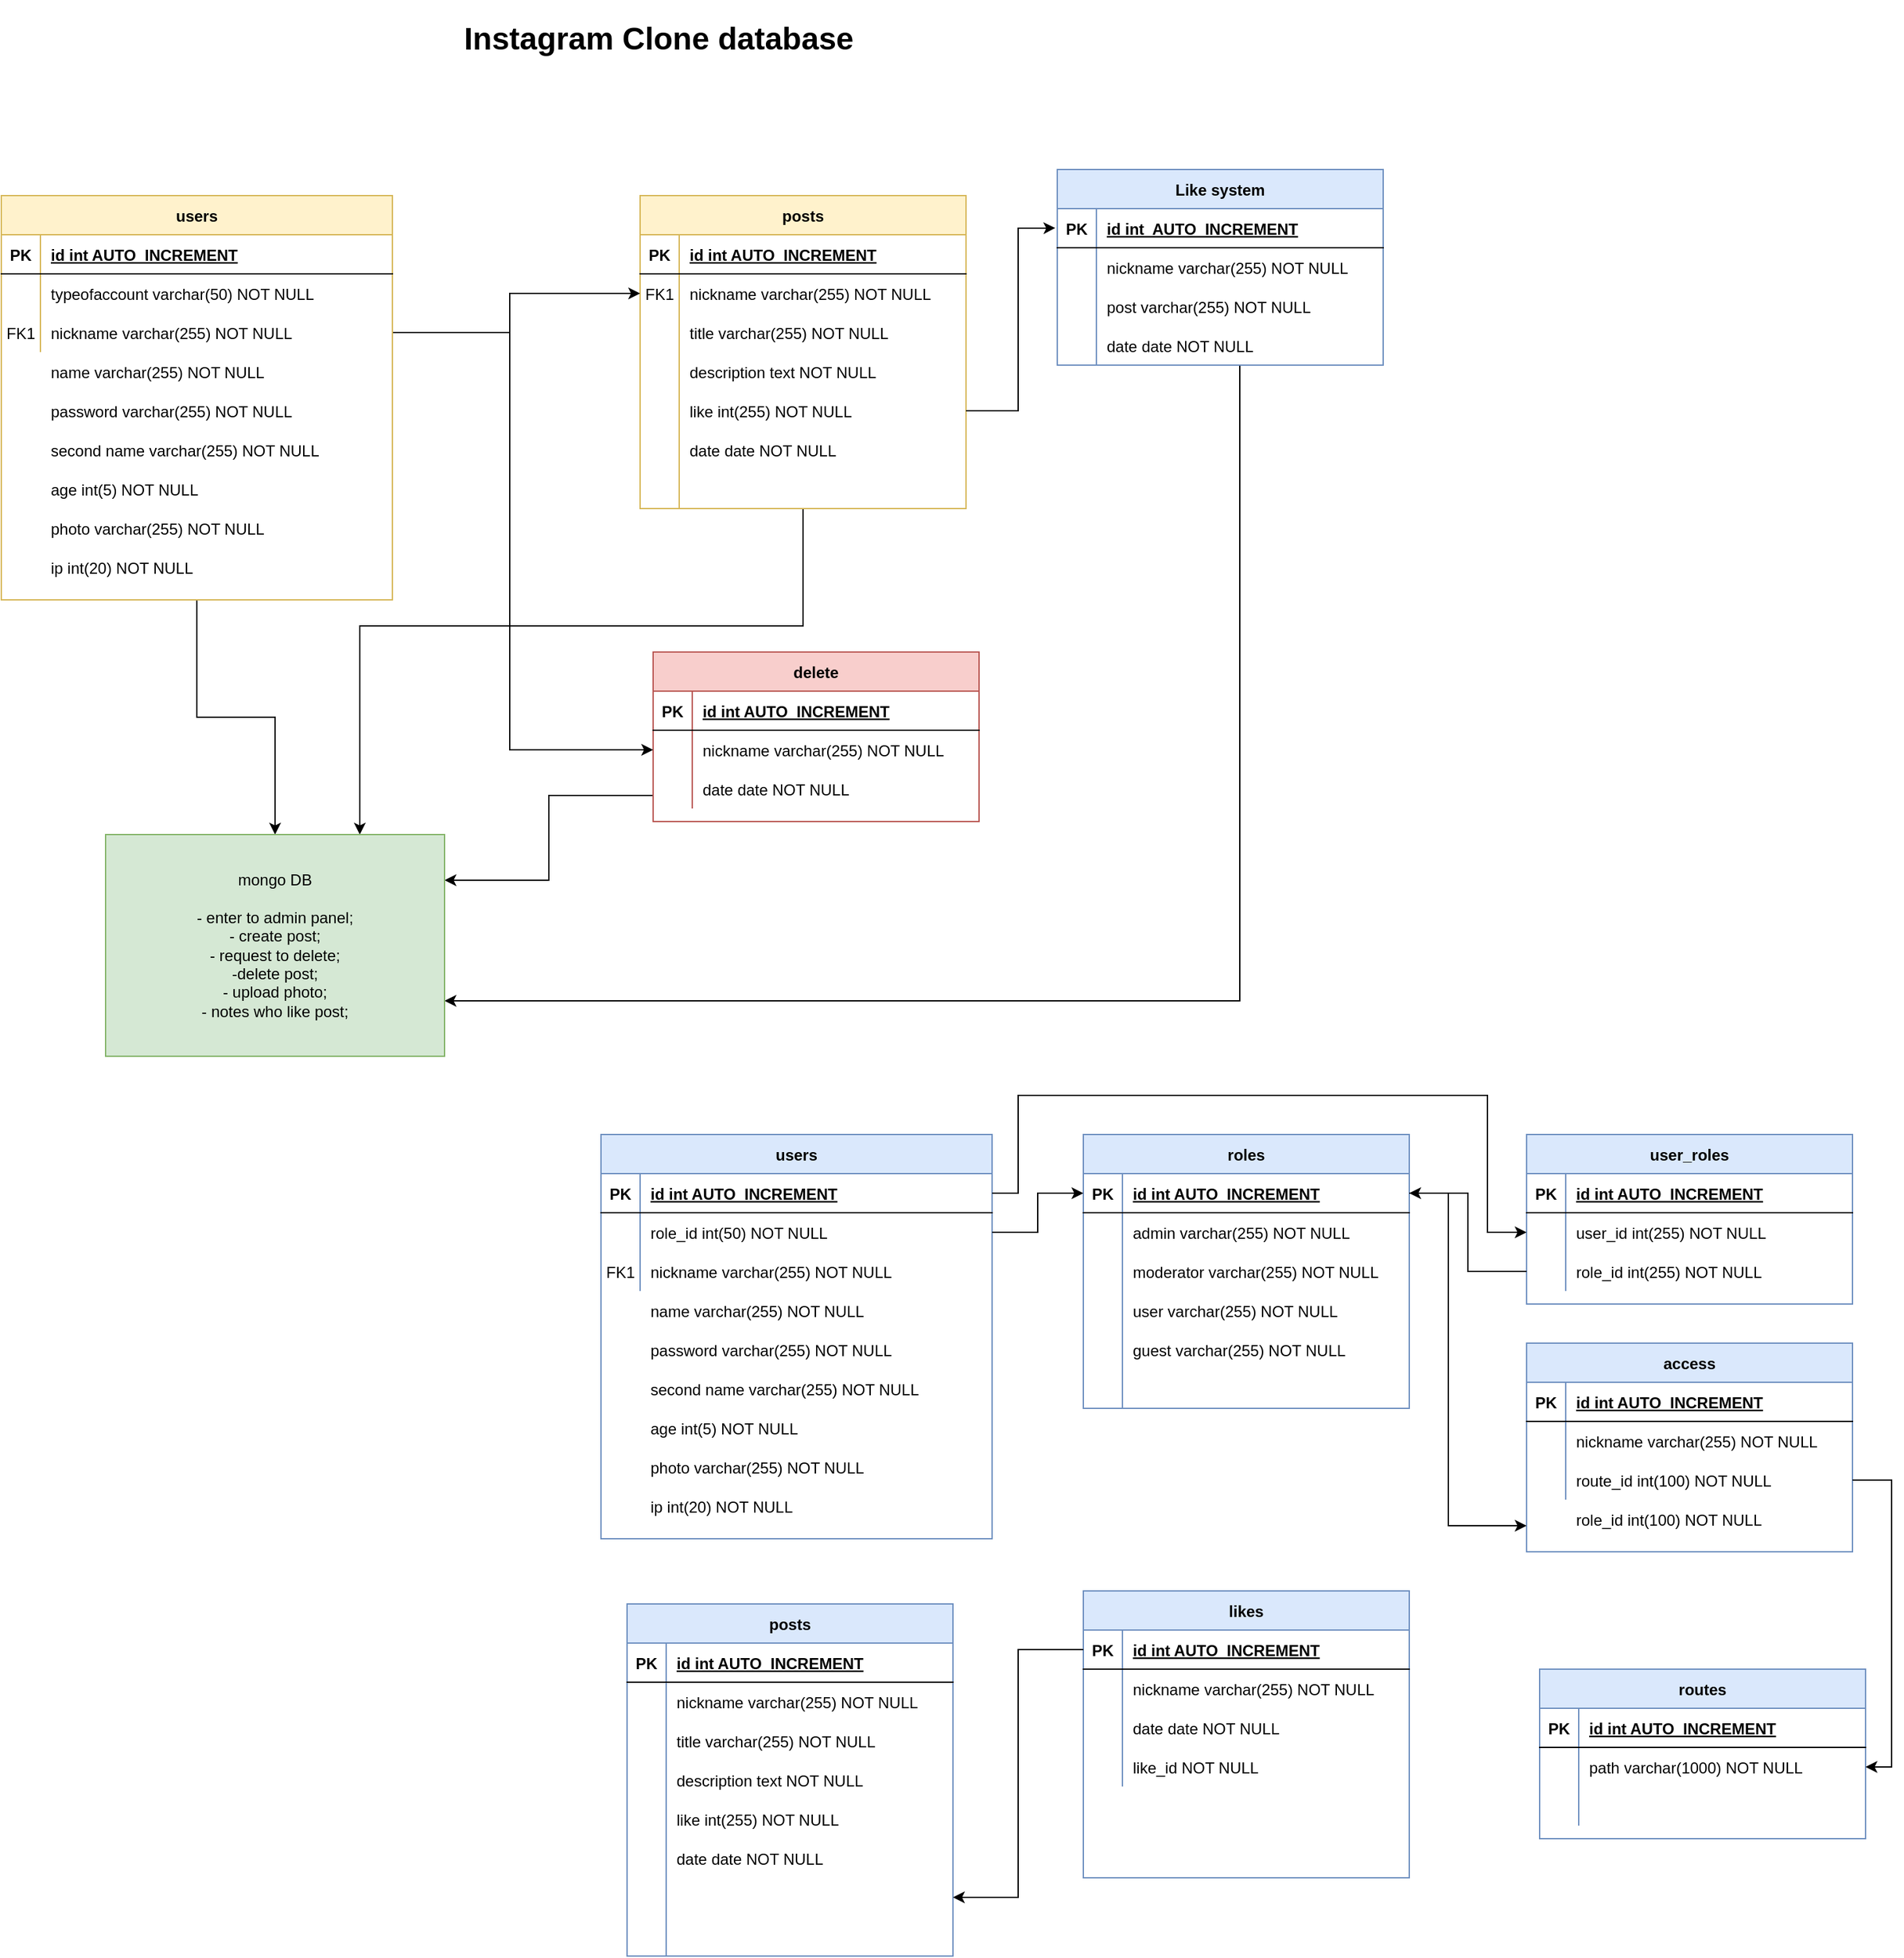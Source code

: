 <mxfile version="13.8.9" type="github">
  <diagram id="R2lEEEUBdFMjLlhIrx00" name="Page-1">
    <mxGraphModel dx="1185" dy="1713" grid="1" gridSize="10" guides="1" tooltips="1" connect="1" arrows="1" fold="1" page="1" pageScale="1" pageWidth="850" pageHeight="1100" math="0" shadow="0" extFonts="Permanent Marker^https://fonts.googleapis.com/css?family=Permanent+Marker">
      <root>
        <mxCell id="0" />
        <mxCell id="1" parent="0" />
        <mxCell id="QIkEINPOBGStjpKCnxDB-57" style="edgeStyle=orthogonalEdgeStyle;rounded=0;orthogonalLoop=1;jettySize=auto;html=1;entryX=0.75;entryY=0;entryDx=0;entryDy=0;" parent="1" source="C-vyLk0tnHw3VtMMgP7b-2" target="QIkEINPOBGStjpKCnxDB-55" edge="1">
          <mxGeometry relative="1" as="geometry">
            <Array as="points">
              <mxPoint x="685" y="450" />
              <mxPoint x="345" y="450" />
            </Array>
          </mxGeometry>
        </mxCell>
        <mxCell id="C-vyLk0tnHw3VtMMgP7b-2" value="posts" style="shape=table;startSize=30;container=1;collapsible=1;childLayout=tableLayout;fixedRows=1;rowLines=0;fontStyle=1;align=center;resizeLast=1;fillColor=#fff2cc;strokeColor=#d6b656;" parent="1" vertex="1">
          <mxGeometry x="560" y="120" width="250" height="240" as="geometry" />
        </mxCell>
        <mxCell id="C-vyLk0tnHw3VtMMgP7b-3" value="" style="shape=partialRectangle;collapsible=0;dropTarget=0;pointerEvents=0;fillColor=none;points=[[0,0.5],[1,0.5]];portConstraint=eastwest;top=0;left=0;right=0;bottom=1;" parent="C-vyLk0tnHw3VtMMgP7b-2" vertex="1">
          <mxGeometry y="30" width="250" height="30" as="geometry" />
        </mxCell>
        <mxCell id="C-vyLk0tnHw3VtMMgP7b-4" value="PK" style="shape=partialRectangle;overflow=hidden;connectable=0;fillColor=none;top=0;left=0;bottom=0;right=0;fontStyle=1;" parent="C-vyLk0tnHw3VtMMgP7b-3" vertex="1">
          <mxGeometry width="30" height="30" as="geometry" />
        </mxCell>
        <mxCell id="C-vyLk0tnHw3VtMMgP7b-5" value="id int AUTO_INCREMENT " style="shape=partialRectangle;overflow=hidden;connectable=0;fillColor=none;top=0;left=0;bottom=0;right=0;align=left;spacingLeft=6;fontStyle=5;" parent="C-vyLk0tnHw3VtMMgP7b-3" vertex="1">
          <mxGeometry x="30" width="220" height="30" as="geometry" />
        </mxCell>
        <mxCell id="QIkEINPOBGStjpKCnxDB-28" value="" style="shape=partialRectangle;collapsible=0;dropTarget=0;pointerEvents=0;fillColor=none;points=[[0,0.5],[1,0.5]];portConstraint=eastwest;top=0;left=0;right=0;bottom=0;" parent="C-vyLk0tnHw3VtMMgP7b-2" vertex="1">
          <mxGeometry y="60" width="250" height="30" as="geometry" />
        </mxCell>
        <mxCell id="QIkEINPOBGStjpKCnxDB-29" value="FK1" style="shape=partialRectangle;overflow=hidden;connectable=0;fillColor=none;top=0;left=0;bottom=0;right=0;" parent="QIkEINPOBGStjpKCnxDB-28" vertex="1">
          <mxGeometry width="30" height="30" as="geometry" />
        </mxCell>
        <mxCell id="QIkEINPOBGStjpKCnxDB-30" value="nickname varchar(255) NOT NULL" style="shape=partialRectangle;overflow=hidden;connectable=0;fillColor=none;top=0;left=0;bottom=0;right=0;align=left;spacingLeft=6;" parent="QIkEINPOBGStjpKCnxDB-28" vertex="1">
          <mxGeometry x="30" width="220" height="30" as="geometry" />
        </mxCell>
        <mxCell id="QIkEINPOBGStjpKCnxDB-12" value="" style="shape=partialRectangle;collapsible=0;dropTarget=0;pointerEvents=0;fillColor=none;points=[[0,0.5],[1,0.5]];portConstraint=eastwest;top=0;left=0;right=0;bottom=0;" parent="C-vyLk0tnHw3VtMMgP7b-2" vertex="1">
          <mxGeometry y="90" width="250" height="30" as="geometry" />
        </mxCell>
        <mxCell id="QIkEINPOBGStjpKCnxDB-13" value="" style="shape=partialRectangle;overflow=hidden;connectable=0;fillColor=none;top=0;left=0;bottom=0;right=0;" parent="QIkEINPOBGStjpKCnxDB-12" vertex="1">
          <mxGeometry width="30" height="30" as="geometry" />
        </mxCell>
        <mxCell id="QIkEINPOBGStjpKCnxDB-14" value="title varchar(255) NOT NULL" style="shape=partialRectangle;overflow=hidden;connectable=0;fillColor=none;top=0;left=0;bottom=0;right=0;align=left;spacingLeft=6;" parent="QIkEINPOBGStjpKCnxDB-12" vertex="1">
          <mxGeometry x="30" width="220" height="30" as="geometry" />
        </mxCell>
        <mxCell id="QIkEINPOBGStjpKCnxDB-18" value="" style="shape=partialRectangle;collapsible=0;dropTarget=0;pointerEvents=0;fillColor=none;points=[[0,0.5],[1,0.5]];portConstraint=eastwest;top=0;left=0;right=0;bottom=0;" parent="C-vyLk0tnHw3VtMMgP7b-2" vertex="1">
          <mxGeometry y="120" width="250" height="30" as="geometry" />
        </mxCell>
        <mxCell id="QIkEINPOBGStjpKCnxDB-19" value="" style="shape=partialRectangle;overflow=hidden;connectable=0;fillColor=none;top=0;left=0;bottom=0;right=0;" parent="QIkEINPOBGStjpKCnxDB-18" vertex="1">
          <mxGeometry width="30" height="30" as="geometry" />
        </mxCell>
        <mxCell id="QIkEINPOBGStjpKCnxDB-20" value="description text NOT NULL" style="shape=partialRectangle;overflow=hidden;connectable=0;fillColor=none;top=0;left=0;bottom=0;right=0;align=left;spacingLeft=6;" parent="QIkEINPOBGStjpKCnxDB-18" vertex="1">
          <mxGeometry x="30" width="220" height="30" as="geometry" />
        </mxCell>
        <mxCell id="QIkEINPOBGStjpKCnxDB-32" value="" style="shape=partialRectangle;collapsible=0;dropTarget=0;pointerEvents=0;fillColor=none;points=[[0,0.5],[1,0.5]];portConstraint=eastwest;top=0;left=0;right=0;bottom=0;" parent="C-vyLk0tnHw3VtMMgP7b-2" vertex="1">
          <mxGeometry y="150" width="250" height="30" as="geometry" />
        </mxCell>
        <mxCell id="QIkEINPOBGStjpKCnxDB-33" value="" style="shape=partialRectangle;overflow=hidden;connectable=0;fillColor=none;top=0;left=0;bottom=0;right=0;" parent="QIkEINPOBGStjpKCnxDB-32" vertex="1">
          <mxGeometry width="30" height="30" as="geometry" />
        </mxCell>
        <mxCell id="QIkEINPOBGStjpKCnxDB-34" value="like int(255) NOT NULL" style="shape=partialRectangle;overflow=hidden;connectable=0;fillColor=none;top=0;left=0;bottom=0;right=0;align=left;spacingLeft=6;" parent="QIkEINPOBGStjpKCnxDB-32" vertex="1">
          <mxGeometry x="30" width="220" height="30" as="geometry" />
        </mxCell>
        <mxCell id="QIkEINPOBGStjpKCnxDB-24" value="" style="shape=partialRectangle;collapsible=0;dropTarget=0;pointerEvents=0;fillColor=none;points=[[0,0.5],[1,0.5]];portConstraint=eastwest;top=0;left=0;right=0;bottom=0;" parent="C-vyLk0tnHw3VtMMgP7b-2" vertex="1">
          <mxGeometry y="180" width="250" height="30" as="geometry" />
        </mxCell>
        <mxCell id="QIkEINPOBGStjpKCnxDB-25" value="" style="shape=partialRectangle;overflow=hidden;connectable=0;fillColor=none;top=0;left=0;bottom=0;right=0;" parent="QIkEINPOBGStjpKCnxDB-24" vertex="1">
          <mxGeometry width="30" height="30" as="geometry" />
        </mxCell>
        <mxCell id="QIkEINPOBGStjpKCnxDB-26" value="date date NOT NULL" style="shape=partialRectangle;overflow=hidden;connectable=0;fillColor=none;top=0;left=0;bottom=0;right=0;align=left;spacingLeft=6;" parent="QIkEINPOBGStjpKCnxDB-24" vertex="1">
          <mxGeometry x="30" width="220" height="30" as="geometry" />
        </mxCell>
        <mxCell id="C-vyLk0tnHw3VtMMgP7b-9" value="" style="shape=partialRectangle;collapsible=0;dropTarget=0;pointerEvents=0;fillColor=none;points=[[0,0.5],[1,0.5]];portConstraint=eastwest;top=0;left=0;right=0;bottom=0;" parent="C-vyLk0tnHw3VtMMgP7b-2" vertex="1">
          <mxGeometry y="210" width="250" height="30" as="geometry" />
        </mxCell>
        <mxCell id="C-vyLk0tnHw3VtMMgP7b-10" value="" style="shape=partialRectangle;overflow=hidden;connectable=0;fillColor=none;top=0;left=0;bottom=0;right=0;" parent="C-vyLk0tnHw3VtMMgP7b-9" vertex="1">
          <mxGeometry width="30" height="30" as="geometry" />
        </mxCell>
        <mxCell id="C-vyLk0tnHw3VtMMgP7b-11" value="" style="shape=partialRectangle;overflow=hidden;connectable=0;fillColor=none;top=0;left=0;bottom=0;right=0;align=left;spacingLeft=6;" parent="C-vyLk0tnHw3VtMMgP7b-9" vertex="1">
          <mxGeometry x="30" width="220" height="30" as="geometry" />
        </mxCell>
        <mxCell id="QIkEINPOBGStjpKCnxDB-50" style="edgeStyle=orthogonalEdgeStyle;rounded=0;orthogonalLoop=1;jettySize=auto;html=1;entryX=1;entryY=0.75;entryDx=0;entryDy=0;" parent="1" source="C-vyLk0tnHw3VtMMgP7b-13" edge="1">
          <mxGeometry relative="1" as="geometry">
            <mxPoint x="410" y="645" as="targetPoint" />
            <Array as="points">
              <mxPoint x="490" y="580" />
              <mxPoint x="490" y="645" />
            </Array>
          </mxGeometry>
        </mxCell>
        <mxCell id="C-vyLk0tnHw3VtMMgP7b-13" value="delete" style="shape=table;startSize=30;container=1;collapsible=1;childLayout=tableLayout;fixedRows=1;rowLines=0;fontStyle=1;align=center;resizeLast=1;fillColor=#f8cecc;strokeColor=#b85450;" parent="1" vertex="1">
          <mxGeometry x="570" y="470" width="250" height="130" as="geometry" />
        </mxCell>
        <mxCell id="C-vyLk0tnHw3VtMMgP7b-14" value="" style="shape=partialRectangle;collapsible=0;dropTarget=0;pointerEvents=0;fillColor=none;points=[[0,0.5],[1,0.5]];portConstraint=eastwest;top=0;left=0;right=0;bottom=1;" parent="C-vyLk0tnHw3VtMMgP7b-13" vertex="1">
          <mxGeometry y="30" width="250" height="30" as="geometry" />
        </mxCell>
        <mxCell id="C-vyLk0tnHw3VtMMgP7b-15" value="PK" style="shape=partialRectangle;overflow=hidden;connectable=0;fillColor=none;top=0;left=0;bottom=0;right=0;fontStyle=1;" parent="C-vyLk0tnHw3VtMMgP7b-14" vertex="1">
          <mxGeometry width="30" height="30" as="geometry" />
        </mxCell>
        <mxCell id="C-vyLk0tnHw3VtMMgP7b-16" value="id int AUTO_INCREMENT " style="shape=partialRectangle;overflow=hidden;connectable=0;fillColor=none;top=0;left=0;bottom=0;right=0;align=left;spacingLeft=6;fontStyle=5;" parent="C-vyLk0tnHw3VtMMgP7b-14" vertex="1">
          <mxGeometry x="30" width="220" height="30" as="geometry" />
        </mxCell>
        <mxCell id="C-vyLk0tnHw3VtMMgP7b-17" value="" style="shape=partialRectangle;collapsible=0;dropTarget=0;pointerEvents=0;fillColor=none;points=[[0,0.5],[1,0.5]];portConstraint=eastwest;top=0;left=0;right=0;bottom=0;" parent="C-vyLk0tnHw3VtMMgP7b-13" vertex="1">
          <mxGeometry y="60" width="250" height="30" as="geometry" />
        </mxCell>
        <mxCell id="C-vyLk0tnHw3VtMMgP7b-18" value="" style="shape=partialRectangle;overflow=hidden;connectable=0;fillColor=none;top=0;left=0;bottom=0;right=0;" parent="C-vyLk0tnHw3VtMMgP7b-17" vertex="1">
          <mxGeometry width="30" height="30" as="geometry" />
        </mxCell>
        <mxCell id="C-vyLk0tnHw3VtMMgP7b-19" value="nickname varchar(255) NOT NULL" style="shape=partialRectangle;overflow=hidden;connectable=0;fillColor=none;top=0;left=0;bottom=0;right=0;align=left;spacingLeft=6;" parent="C-vyLk0tnHw3VtMMgP7b-17" vertex="1">
          <mxGeometry x="30" width="220" height="30" as="geometry" />
        </mxCell>
        <mxCell id="C-vyLk0tnHw3VtMMgP7b-20" value="" style="shape=partialRectangle;collapsible=0;dropTarget=0;pointerEvents=0;fillColor=none;points=[[0,0.5],[1,0.5]];portConstraint=eastwest;top=0;left=0;right=0;bottom=0;" parent="C-vyLk0tnHw3VtMMgP7b-13" vertex="1">
          <mxGeometry y="90" width="250" height="30" as="geometry" />
        </mxCell>
        <mxCell id="C-vyLk0tnHw3VtMMgP7b-21" value="" style="shape=partialRectangle;overflow=hidden;connectable=0;fillColor=none;top=0;left=0;bottom=0;right=0;" parent="C-vyLk0tnHw3VtMMgP7b-20" vertex="1">
          <mxGeometry width="30" height="30" as="geometry" />
        </mxCell>
        <mxCell id="C-vyLk0tnHw3VtMMgP7b-22" value="date date NOT NULL" style="shape=partialRectangle;overflow=hidden;connectable=0;fillColor=none;top=0;left=0;bottom=0;right=0;align=left;spacingLeft=6;" parent="C-vyLk0tnHw3VtMMgP7b-20" vertex="1">
          <mxGeometry x="30" width="220" height="30" as="geometry" />
        </mxCell>
        <mxCell id="QIkEINPOBGStjpKCnxDB-56" style="edgeStyle=orthogonalEdgeStyle;rounded=0;orthogonalLoop=1;jettySize=auto;html=1;entryX=0.5;entryY=0;entryDx=0;entryDy=0;" parent="1" source="C-vyLk0tnHw3VtMMgP7b-23" target="QIkEINPOBGStjpKCnxDB-55" edge="1">
          <mxGeometry relative="1" as="geometry" />
        </mxCell>
        <mxCell id="QIkEINPOBGStjpKCnxDB-58" style="edgeStyle=orthogonalEdgeStyle;rounded=0;orthogonalLoop=1;jettySize=auto;html=1;entryX=1;entryY=0.75;entryDx=0;entryDy=0;" parent="1" source="gh7-r8IVdGVvYdA096_q-3" target="QIkEINPOBGStjpKCnxDB-55" edge="1">
          <mxGeometry relative="1" as="geometry">
            <Array as="points">
              <mxPoint x="1020" y="737" />
            </Array>
          </mxGeometry>
        </mxCell>
        <mxCell id="gh7-r8IVdGVvYdA096_q-3" value="Like system" style="shape=table;startSize=30;container=1;collapsible=1;childLayout=tableLayout;fixedRows=1;rowLines=0;fontStyle=1;align=center;resizeLast=1;fillColor=#dae8fc;strokeColor=#6c8ebf;" parent="1" vertex="1">
          <mxGeometry x="880" y="100" width="250" height="150" as="geometry" />
        </mxCell>
        <mxCell id="gh7-r8IVdGVvYdA096_q-4" value="" style="shape=partialRectangle;collapsible=0;dropTarget=0;pointerEvents=0;fillColor=none;points=[[0,0.5],[1,0.5]];portConstraint=eastwest;top=0;left=0;right=0;bottom=1;" parent="gh7-r8IVdGVvYdA096_q-3" vertex="1">
          <mxGeometry y="30" width="250" height="30" as="geometry" />
        </mxCell>
        <mxCell id="gh7-r8IVdGVvYdA096_q-5" value="PK" style="shape=partialRectangle;overflow=hidden;connectable=0;fillColor=none;top=0;left=0;bottom=0;right=0;fontStyle=1;" parent="gh7-r8IVdGVvYdA096_q-4" vertex="1">
          <mxGeometry width="30" height="30" as="geometry" />
        </mxCell>
        <mxCell id="gh7-r8IVdGVvYdA096_q-6" value="id int  AUTO_INCREMENT" style="shape=partialRectangle;overflow=hidden;connectable=0;fillColor=none;top=0;left=0;bottom=0;right=0;align=left;spacingLeft=6;fontStyle=5;" parent="gh7-r8IVdGVvYdA096_q-4" vertex="1">
          <mxGeometry x="30" width="220" height="30" as="geometry" />
        </mxCell>
        <mxCell id="gh7-r8IVdGVvYdA096_q-7" value="" style="shape=partialRectangle;collapsible=0;dropTarget=0;pointerEvents=0;fillColor=none;points=[[0,0.5],[1,0.5]];portConstraint=eastwest;top=0;left=0;right=0;bottom=0;" parent="gh7-r8IVdGVvYdA096_q-3" vertex="1">
          <mxGeometry y="60" width="250" height="30" as="geometry" />
        </mxCell>
        <mxCell id="gh7-r8IVdGVvYdA096_q-8" value="" style="shape=partialRectangle;overflow=hidden;connectable=0;fillColor=none;top=0;left=0;bottom=0;right=0;" parent="gh7-r8IVdGVvYdA096_q-7" vertex="1">
          <mxGeometry width="30" height="30" as="geometry" />
        </mxCell>
        <mxCell id="gh7-r8IVdGVvYdA096_q-9" value="nickname varchar(255) NOT NULL" style="shape=partialRectangle;overflow=hidden;connectable=0;fillColor=none;top=0;left=0;bottom=0;right=0;align=left;spacingLeft=6;" parent="gh7-r8IVdGVvYdA096_q-7" vertex="1">
          <mxGeometry x="30" width="220" height="30" as="geometry" />
        </mxCell>
        <mxCell id="gh7-r8IVdGVvYdA096_q-10" value="" style="shape=partialRectangle;collapsible=0;dropTarget=0;pointerEvents=0;fillColor=none;points=[[0,0.5],[1,0.5]];portConstraint=eastwest;top=0;left=0;right=0;bottom=0;" parent="gh7-r8IVdGVvYdA096_q-3" vertex="1">
          <mxGeometry y="90" width="250" height="30" as="geometry" />
        </mxCell>
        <mxCell id="gh7-r8IVdGVvYdA096_q-11" value="" style="shape=partialRectangle;overflow=hidden;connectable=0;fillColor=none;top=0;left=0;bottom=0;right=0;" parent="gh7-r8IVdGVvYdA096_q-10" vertex="1">
          <mxGeometry width="30" height="30" as="geometry" />
        </mxCell>
        <mxCell id="gh7-r8IVdGVvYdA096_q-12" value="post varchar(255) NOT NULL" style="shape=partialRectangle;overflow=hidden;connectable=0;fillColor=none;top=0;left=0;bottom=0;right=0;align=left;spacingLeft=6;" parent="gh7-r8IVdGVvYdA096_q-10" vertex="1">
          <mxGeometry x="30" width="220" height="30" as="geometry" />
        </mxCell>
        <mxCell id="QIkEINPOBGStjpKCnxDB-35" value="" style="shape=partialRectangle;collapsible=0;dropTarget=0;pointerEvents=0;fillColor=none;points=[[0,0.5],[1,0.5]];portConstraint=eastwest;top=0;left=0;right=0;bottom=0;" parent="gh7-r8IVdGVvYdA096_q-3" vertex="1">
          <mxGeometry y="120" width="250" height="30" as="geometry" />
        </mxCell>
        <mxCell id="QIkEINPOBGStjpKCnxDB-36" value="" style="shape=partialRectangle;overflow=hidden;connectable=0;fillColor=none;top=0;left=0;bottom=0;right=0;" parent="QIkEINPOBGStjpKCnxDB-35" vertex="1">
          <mxGeometry width="30" height="30" as="geometry" />
        </mxCell>
        <mxCell id="QIkEINPOBGStjpKCnxDB-37" value="date date NOT NULL" style="shape=partialRectangle;overflow=hidden;connectable=0;fillColor=none;top=0;left=0;bottom=0;right=0;align=left;spacingLeft=6;" parent="QIkEINPOBGStjpKCnxDB-35" vertex="1">
          <mxGeometry x="30" width="220" height="30" as="geometry" />
        </mxCell>
        <mxCell id="QIkEINPOBGStjpKCnxDB-31" style="edgeStyle=orthogonalEdgeStyle;rounded=0;orthogonalLoop=1;jettySize=auto;html=1;" parent="1" source="C-vyLk0tnHw3VtMMgP7b-6" target="QIkEINPOBGStjpKCnxDB-28" edge="1">
          <mxGeometry relative="1" as="geometry">
            <mxPoint x="380" y="225" as="targetPoint" />
            <Array as="points">
              <mxPoint x="460" y="225" />
              <mxPoint x="460" y="195" />
            </Array>
          </mxGeometry>
        </mxCell>
        <mxCell id="QIkEINPOBGStjpKCnxDB-45" style="edgeStyle=orthogonalEdgeStyle;rounded=0;orthogonalLoop=1;jettySize=auto;html=1;entryX=-0.006;entryY=0.494;entryDx=0;entryDy=0;entryPerimeter=0;" parent="1" source="QIkEINPOBGStjpKCnxDB-32" target="gh7-r8IVdGVvYdA096_q-4" edge="1">
          <mxGeometry relative="1" as="geometry">
            <mxPoint x="870" y="140" as="targetPoint" />
            <Array as="points">
              <mxPoint x="850" y="285" />
              <mxPoint x="850" y="145" />
              <mxPoint x="870" y="145" />
            </Array>
          </mxGeometry>
        </mxCell>
        <mxCell id="QIkEINPOBGStjpKCnxDB-48" style="edgeStyle=orthogonalEdgeStyle;rounded=0;orthogonalLoop=1;jettySize=auto;html=1;" parent="1" source="C-vyLk0tnHw3VtMMgP7b-6" target="C-vyLk0tnHw3VtMMgP7b-17" edge="1">
          <mxGeometry relative="1" as="geometry">
            <Array as="points">
              <mxPoint x="460" y="225" />
              <mxPoint x="460" y="545" />
            </Array>
          </mxGeometry>
        </mxCell>
        <mxCell id="QIkEINPOBGStjpKCnxDB-53" value="&lt;h1&gt;Instagram Clone database&lt;br&gt;&lt;/h1&gt;&lt;p&gt;&lt;br&gt;&lt;/p&gt;" style="text;html=1;strokeColor=none;fillColor=none;spacing=5;spacingTop=-20;whiteSpace=wrap;overflow=hidden;rounded=0;" parent="1" vertex="1">
          <mxGeometry x="420" y="-20" width="400" height="60" as="geometry" />
        </mxCell>
        <mxCell id="QIkEINPOBGStjpKCnxDB-55" value="&lt;div&gt;mongo DB&lt;/div&gt;&lt;div&gt;&lt;br&gt;&lt;/div&gt;&lt;div&gt;- enter to admin panel;&lt;/div&gt;&lt;div&gt;- create post;&lt;/div&gt;&lt;div&gt;- request to delete;&lt;/div&gt;&lt;div&gt;-delete post;&lt;/div&gt;&lt;div&gt;- upload photo;&lt;/div&gt;&lt;div&gt;- notes who like post;&lt;br&gt;&lt;/div&gt;" style="rounded=0;whiteSpace=wrap;html=1;fillColor=#d5e8d4;strokeColor=#82b366;" parent="1" vertex="1">
          <mxGeometry x="150" y="610" width="260" height="170" as="geometry" />
        </mxCell>
        <mxCell id="P83O2xGlrIW2zpEGM05V-11" value="roles" style="shape=table;startSize=30;container=1;collapsible=1;childLayout=tableLayout;fixedRows=1;rowLines=0;fontStyle=1;align=center;resizeLast=1;fillColor=#dae8fc;strokeColor=#6c8ebf;" vertex="1" parent="1">
          <mxGeometry x="900" y="840" width="250" height="210" as="geometry" />
        </mxCell>
        <mxCell id="P83O2xGlrIW2zpEGM05V-12" value="" style="shape=partialRectangle;collapsible=0;dropTarget=0;pointerEvents=0;fillColor=none;points=[[0,0.5],[1,0.5]];portConstraint=eastwest;top=0;left=0;right=0;bottom=1;" vertex="1" parent="P83O2xGlrIW2zpEGM05V-11">
          <mxGeometry y="30" width="250" height="30" as="geometry" />
        </mxCell>
        <mxCell id="P83O2xGlrIW2zpEGM05V-13" value="PK" style="shape=partialRectangle;overflow=hidden;connectable=0;fillColor=none;top=0;left=0;bottom=0;right=0;fontStyle=1;" vertex="1" parent="P83O2xGlrIW2zpEGM05V-12">
          <mxGeometry width="30" height="30" as="geometry" />
        </mxCell>
        <mxCell id="P83O2xGlrIW2zpEGM05V-14" value="id int AUTO_INCREMENT " style="shape=partialRectangle;overflow=hidden;connectable=0;fillColor=none;top=0;left=0;bottom=0;right=0;align=left;spacingLeft=6;fontStyle=5;" vertex="1" parent="P83O2xGlrIW2zpEGM05V-12">
          <mxGeometry x="30" width="220" height="30" as="geometry" />
        </mxCell>
        <mxCell id="P83O2xGlrIW2zpEGM05V-18" value="" style="shape=partialRectangle;collapsible=0;dropTarget=0;pointerEvents=0;fillColor=none;points=[[0,0.5],[1,0.5]];portConstraint=eastwest;top=0;left=0;right=0;bottom=0;" vertex="1" parent="P83O2xGlrIW2zpEGM05V-11">
          <mxGeometry y="60" width="250" height="30" as="geometry" />
        </mxCell>
        <mxCell id="P83O2xGlrIW2zpEGM05V-19" value="" style="shape=partialRectangle;overflow=hidden;connectable=0;fillColor=none;top=0;left=0;bottom=0;right=0;" vertex="1" parent="P83O2xGlrIW2zpEGM05V-18">
          <mxGeometry width="30" height="30" as="geometry" />
        </mxCell>
        <mxCell id="P83O2xGlrIW2zpEGM05V-20" value="admin varchar(255) NOT NULL" style="shape=partialRectangle;overflow=hidden;connectable=0;fillColor=none;top=0;left=0;bottom=0;right=0;align=left;spacingLeft=6;" vertex="1" parent="P83O2xGlrIW2zpEGM05V-18">
          <mxGeometry x="30" width="220" height="30" as="geometry" />
        </mxCell>
        <mxCell id="P83O2xGlrIW2zpEGM05V-100" value="" style="shape=partialRectangle;collapsible=0;dropTarget=0;pointerEvents=0;fillColor=none;points=[[0,0.5],[1,0.5]];portConstraint=eastwest;top=0;left=0;right=0;bottom=0;" vertex="1" parent="P83O2xGlrIW2zpEGM05V-11">
          <mxGeometry y="90" width="250" height="30" as="geometry" />
        </mxCell>
        <mxCell id="P83O2xGlrIW2zpEGM05V-101" value="" style="shape=partialRectangle;overflow=hidden;connectable=0;fillColor=none;top=0;left=0;bottom=0;right=0;" vertex="1" parent="P83O2xGlrIW2zpEGM05V-100">
          <mxGeometry width="30" height="30" as="geometry" />
        </mxCell>
        <mxCell id="P83O2xGlrIW2zpEGM05V-102" value="moderator varchar(255) NOT NULL" style="shape=partialRectangle;overflow=hidden;connectable=0;fillColor=none;top=0;left=0;bottom=0;right=0;align=left;spacingLeft=6;" vertex="1" parent="P83O2xGlrIW2zpEGM05V-100">
          <mxGeometry x="30" width="220" height="30" as="geometry" />
        </mxCell>
        <mxCell id="P83O2xGlrIW2zpEGM05V-103" value="" style="shape=partialRectangle;collapsible=0;dropTarget=0;pointerEvents=0;fillColor=none;points=[[0,0.5],[1,0.5]];portConstraint=eastwest;top=0;left=0;right=0;bottom=0;" vertex="1" parent="P83O2xGlrIW2zpEGM05V-11">
          <mxGeometry y="120" width="250" height="30" as="geometry" />
        </mxCell>
        <mxCell id="P83O2xGlrIW2zpEGM05V-104" value="" style="shape=partialRectangle;overflow=hidden;connectable=0;fillColor=none;top=0;left=0;bottom=0;right=0;" vertex="1" parent="P83O2xGlrIW2zpEGM05V-103">
          <mxGeometry width="30" height="30" as="geometry" />
        </mxCell>
        <mxCell id="P83O2xGlrIW2zpEGM05V-105" value="user varchar(255) NOT NULL" style="shape=partialRectangle;overflow=hidden;connectable=0;fillColor=none;top=0;left=0;bottom=0;right=0;align=left;spacingLeft=6;" vertex="1" parent="P83O2xGlrIW2zpEGM05V-103">
          <mxGeometry x="30" width="220" height="30" as="geometry" />
        </mxCell>
        <mxCell id="P83O2xGlrIW2zpEGM05V-106" value="" style="shape=partialRectangle;collapsible=0;dropTarget=0;pointerEvents=0;fillColor=none;points=[[0,0.5],[1,0.5]];portConstraint=eastwest;top=0;left=0;right=0;bottom=0;" vertex="1" parent="P83O2xGlrIW2zpEGM05V-11">
          <mxGeometry y="150" width="250" height="30" as="geometry" />
        </mxCell>
        <mxCell id="P83O2xGlrIW2zpEGM05V-107" value="" style="shape=partialRectangle;overflow=hidden;connectable=0;fillColor=none;top=0;left=0;bottom=0;right=0;" vertex="1" parent="P83O2xGlrIW2zpEGM05V-106">
          <mxGeometry width="30" height="30" as="geometry" />
        </mxCell>
        <mxCell id="P83O2xGlrIW2zpEGM05V-108" value="guest varchar(255) NOT NULL" style="shape=partialRectangle;overflow=hidden;connectable=0;fillColor=none;top=0;left=0;bottom=0;right=0;align=left;spacingLeft=6;" vertex="1" parent="P83O2xGlrIW2zpEGM05V-106">
          <mxGeometry x="30" width="220" height="30" as="geometry" />
        </mxCell>
        <mxCell id="P83O2xGlrIW2zpEGM05V-15" value="" style="shape=partialRectangle;collapsible=0;dropTarget=0;pointerEvents=0;fillColor=none;points=[[0,0.5],[1,0.5]];portConstraint=eastwest;top=0;left=0;right=0;bottom=0;" vertex="1" parent="P83O2xGlrIW2zpEGM05V-11">
          <mxGeometry y="180" width="250" height="30" as="geometry" />
        </mxCell>
        <mxCell id="P83O2xGlrIW2zpEGM05V-16" value="" style="shape=partialRectangle;overflow=hidden;connectable=0;fillColor=none;top=0;left=0;bottom=0;right=0;" vertex="1" parent="P83O2xGlrIW2zpEGM05V-15">
          <mxGeometry width="30" height="30" as="geometry" />
        </mxCell>
        <mxCell id="P83O2xGlrIW2zpEGM05V-17" value="" style="shape=partialRectangle;overflow=hidden;connectable=0;fillColor=none;top=0;left=0;bottom=0;right=0;align=left;spacingLeft=6;" vertex="1" parent="P83O2xGlrIW2zpEGM05V-15">
          <mxGeometry x="30" width="220" height="30" as="geometry" />
        </mxCell>
        <mxCell id="P83O2xGlrIW2zpEGM05V-21" value="user_roles" style="shape=table;startSize=30;container=1;collapsible=1;childLayout=tableLayout;fixedRows=1;rowLines=0;fontStyle=1;align=center;resizeLast=1;fillColor=#dae8fc;strokeColor=#6c8ebf;" vertex="1" parent="1">
          <mxGeometry x="1240" y="840" width="250" height="130" as="geometry" />
        </mxCell>
        <mxCell id="P83O2xGlrIW2zpEGM05V-22" value="" style="shape=partialRectangle;collapsible=0;dropTarget=0;pointerEvents=0;fillColor=none;points=[[0,0.5],[1,0.5]];portConstraint=eastwest;top=0;left=0;right=0;bottom=1;" vertex="1" parent="P83O2xGlrIW2zpEGM05V-21">
          <mxGeometry y="30" width="250" height="30" as="geometry" />
        </mxCell>
        <mxCell id="P83O2xGlrIW2zpEGM05V-23" value="PK" style="shape=partialRectangle;overflow=hidden;connectable=0;fillColor=none;top=0;left=0;bottom=0;right=0;fontStyle=1;" vertex="1" parent="P83O2xGlrIW2zpEGM05V-22">
          <mxGeometry width="30" height="30" as="geometry" />
        </mxCell>
        <mxCell id="P83O2xGlrIW2zpEGM05V-24" value="id int AUTO_INCREMENT " style="shape=partialRectangle;overflow=hidden;connectable=0;fillColor=none;top=0;left=0;bottom=0;right=0;align=left;spacingLeft=6;fontStyle=5;" vertex="1" parent="P83O2xGlrIW2zpEGM05V-22">
          <mxGeometry x="30" width="220" height="30" as="geometry" />
        </mxCell>
        <mxCell id="P83O2xGlrIW2zpEGM05V-25" value="" style="shape=partialRectangle;collapsible=0;dropTarget=0;pointerEvents=0;fillColor=none;points=[[0,0.5],[1,0.5]];portConstraint=eastwest;top=0;left=0;right=0;bottom=0;" vertex="1" parent="P83O2xGlrIW2zpEGM05V-21">
          <mxGeometry y="60" width="250" height="30" as="geometry" />
        </mxCell>
        <mxCell id="P83O2xGlrIW2zpEGM05V-26" value="" style="shape=partialRectangle;overflow=hidden;connectable=0;fillColor=none;top=0;left=0;bottom=0;right=0;" vertex="1" parent="P83O2xGlrIW2zpEGM05V-25">
          <mxGeometry width="30" height="30" as="geometry" />
        </mxCell>
        <mxCell id="P83O2xGlrIW2zpEGM05V-27" value="user_id int(255) NOT NULL" style="shape=partialRectangle;overflow=hidden;connectable=0;fillColor=none;top=0;left=0;bottom=0;right=0;align=left;spacingLeft=6;" vertex="1" parent="P83O2xGlrIW2zpEGM05V-25">
          <mxGeometry x="30" width="220" height="30" as="geometry" />
        </mxCell>
        <mxCell id="P83O2xGlrIW2zpEGM05V-28" value="" style="shape=partialRectangle;collapsible=0;dropTarget=0;pointerEvents=0;fillColor=none;points=[[0,0.5],[1,0.5]];portConstraint=eastwest;top=0;left=0;right=0;bottom=0;" vertex="1" parent="P83O2xGlrIW2zpEGM05V-21">
          <mxGeometry y="90" width="250" height="30" as="geometry" />
        </mxCell>
        <mxCell id="P83O2xGlrIW2zpEGM05V-29" value="" style="shape=partialRectangle;overflow=hidden;connectable=0;fillColor=none;top=0;left=0;bottom=0;right=0;" vertex="1" parent="P83O2xGlrIW2zpEGM05V-28">
          <mxGeometry width="30" height="30" as="geometry" />
        </mxCell>
        <mxCell id="P83O2xGlrIW2zpEGM05V-30" value="role_id int(255) NOT NULL" style="shape=partialRectangle;overflow=hidden;connectable=0;fillColor=none;top=0;left=0;bottom=0;right=0;align=left;spacingLeft=6;" vertex="1" parent="P83O2xGlrIW2zpEGM05V-28">
          <mxGeometry x="30" width="220" height="30" as="geometry" />
        </mxCell>
        <mxCell id="P83O2xGlrIW2zpEGM05V-41" value="likes" style="shape=table;startSize=30;container=1;collapsible=1;childLayout=tableLayout;fixedRows=1;rowLines=0;fontStyle=1;align=center;resizeLast=1;fillColor=#dae8fc;strokeColor=#6c8ebf;" vertex="1" parent="1">
          <mxGeometry x="900" y="1190" width="250" height="220" as="geometry" />
        </mxCell>
        <mxCell id="P83O2xGlrIW2zpEGM05V-42" value="" style="shape=partialRectangle;collapsible=0;dropTarget=0;pointerEvents=0;fillColor=none;points=[[0,0.5],[1,0.5]];portConstraint=eastwest;top=0;left=0;right=0;bottom=1;" vertex="1" parent="P83O2xGlrIW2zpEGM05V-41">
          <mxGeometry y="30" width="250" height="30" as="geometry" />
        </mxCell>
        <mxCell id="P83O2xGlrIW2zpEGM05V-43" value="PK" style="shape=partialRectangle;overflow=hidden;connectable=0;fillColor=none;top=0;left=0;bottom=0;right=0;fontStyle=1;" vertex="1" parent="P83O2xGlrIW2zpEGM05V-42">
          <mxGeometry width="30" height="30" as="geometry" />
        </mxCell>
        <mxCell id="P83O2xGlrIW2zpEGM05V-44" value="id int AUTO_INCREMENT " style="shape=partialRectangle;overflow=hidden;connectable=0;fillColor=none;top=0;left=0;bottom=0;right=0;align=left;spacingLeft=6;fontStyle=5;" vertex="1" parent="P83O2xGlrIW2zpEGM05V-42">
          <mxGeometry x="30" width="220" height="30" as="geometry" />
        </mxCell>
        <mxCell id="P83O2xGlrIW2zpEGM05V-45" value="" style="shape=partialRectangle;collapsible=0;dropTarget=0;pointerEvents=0;fillColor=none;points=[[0,0.5],[1,0.5]];portConstraint=eastwest;top=0;left=0;right=0;bottom=0;" vertex="1" parent="P83O2xGlrIW2zpEGM05V-41">
          <mxGeometry y="60" width="250" height="30" as="geometry" />
        </mxCell>
        <mxCell id="P83O2xGlrIW2zpEGM05V-46" value="" style="shape=partialRectangle;overflow=hidden;connectable=0;fillColor=none;top=0;left=0;bottom=0;right=0;" vertex="1" parent="P83O2xGlrIW2zpEGM05V-45">
          <mxGeometry width="30" height="30" as="geometry" />
        </mxCell>
        <mxCell id="P83O2xGlrIW2zpEGM05V-47" value="nickname varchar(255) NOT NULL" style="shape=partialRectangle;overflow=hidden;connectable=0;fillColor=none;top=0;left=0;bottom=0;right=0;align=left;spacingLeft=6;" vertex="1" parent="P83O2xGlrIW2zpEGM05V-45">
          <mxGeometry x="30" width="220" height="30" as="geometry" />
        </mxCell>
        <mxCell id="P83O2xGlrIW2zpEGM05V-48" value="" style="shape=partialRectangle;collapsible=0;dropTarget=0;pointerEvents=0;fillColor=none;points=[[0,0.5],[1,0.5]];portConstraint=eastwest;top=0;left=0;right=0;bottom=0;" vertex="1" parent="P83O2xGlrIW2zpEGM05V-41">
          <mxGeometry y="90" width="250" height="30" as="geometry" />
        </mxCell>
        <mxCell id="P83O2xGlrIW2zpEGM05V-49" value="" style="shape=partialRectangle;overflow=hidden;connectable=0;fillColor=none;top=0;left=0;bottom=0;right=0;" vertex="1" parent="P83O2xGlrIW2zpEGM05V-48">
          <mxGeometry width="30" height="30" as="geometry" />
        </mxCell>
        <mxCell id="P83O2xGlrIW2zpEGM05V-50" value="date date NOT NULL" style="shape=partialRectangle;overflow=hidden;connectable=0;fillColor=none;top=0;left=0;bottom=0;right=0;align=left;spacingLeft=6;" vertex="1" parent="P83O2xGlrIW2zpEGM05V-48">
          <mxGeometry x="30" width="220" height="30" as="geometry" />
        </mxCell>
        <mxCell id="P83O2xGlrIW2zpEGM05V-143" value="" style="shape=partialRectangle;collapsible=0;dropTarget=0;pointerEvents=0;fillColor=none;points=[[0,0.5],[1,0.5]];portConstraint=eastwest;top=0;left=0;right=0;bottom=0;" vertex="1" parent="P83O2xGlrIW2zpEGM05V-41">
          <mxGeometry y="120" width="250" height="30" as="geometry" />
        </mxCell>
        <mxCell id="P83O2xGlrIW2zpEGM05V-144" value="" style="shape=partialRectangle;overflow=hidden;connectable=0;fillColor=none;top=0;left=0;bottom=0;right=0;" vertex="1" parent="P83O2xGlrIW2zpEGM05V-143">
          <mxGeometry width="30" height="30" as="geometry" />
        </mxCell>
        <mxCell id="P83O2xGlrIW2zpEGM05V-145" value="like_id NOT NULL" style="shape=partialRectangle;overflow=hidden;connectable=0;fillColor=none;top=0;left=0;bottom=0;right=0;align=left;spacingLeft=6;" vertex="1" parent="P83O2xGlrIW2zpEGM05V-143">
          <mxGeometry x="30" width="220" height="30" as="geometry" />
        </mxCell>
        <mxCell id="P83O2xGlrIW2zpEGM05V-51" value="routes" style="shape=table;startSize=30;container=1;collapsible=1;childLayout=tableLayout;fixedRows=1;rowLines=0;fontStyle=1;align=center;resizeLast=1;fillColor=#dae8fc;strokeColor=#6c8ebf;" vertex="1" parent="1">
          <mxGeometry x="1250" y="1250" width="250" height="130" as="geometry" />
        </mxCell>
        <mxCell id="P83O2xGlrIW2zpEGM05V-52" value="" style="shape=partialRectangle;collapsible=0;dropTarget=0;pointerEvents=0;fillColor=none;points=[[0,0.5],[1,0.5]];portConstraint=eastwest;top=0;left=0;right=0;bottom=1;" vertex="1" parent="P83O2xGlrIW2zpEGM05V-51">
          <mxGeometry y="30" width="250" height="30" as="geometry" />
        </mxCell>
        <mxCell id="P83O2xGlrIW2zpEGM05V-53" value="PK" style="shape=partialRectangle;overflow=hidden;connectable=0;fillColor=none;top=0;left=0;bottom=0;right=0;fontStyle=1;" vertex="1" parent="P83O2xGlrIW2zpEGM05V-52">
          <mxGeometry width="30" height="30" as="geometry" />
        </mxCell>
        <mxCell id="P83O2xGlrIW2zpEGM05V-54" value="id int AUTO_INCREMENT " style="shape=partialRectangle;overflow=hidden;connectable=0;fillColor=none;top=0;left=0;bottom=0;right=0;align=left;spacingLeft=6;fontStyle=5;" vertex="1" parent="P83O2xGlrIW2zpEGM05V-52">
          <mxGeometry x="30" width="220" height="30" as="geometry" />
        </mxCell>
        <mxCell id="P83O2xGlrIW2zpEGM05V-55" value="" style="shape=partialRectangle;collapsible=0;dropTarget=0;pointerEvents=0;fillColor=none;points=[[0,0.5],[1,0.5]];portConstraint=eastwest;top=0;left=0;right=0;bottom=0;" vertex="1" parent="P83O2xGlrIW2zpEGM05V-51">
          <mxGeometry y="60" width="250" height="30" as="geometry" />
        </mxCell>
        <mxCell id="P83O2xGlrIW2zpEGM05V-56" value="" style="shape=partialRectangle;overflow=hidden;connectable=0;fillColor=none;top=0;left=0;bottom=0;right=0;" vertex="1" parent="P83O2xGlrIW2zpEGM05V-55">
          <mxGeometry width="30" height="30" as="geometry" />
        </mxCell>
        <mxCell id="P83O2xGlrIW2zpEGM05V-57" value="path varchar(1000) NOT NULL" style="shape=partialRectangle;overflow=hidden;connectable=0;fillColor=none;top=0;left=0;bottom=0;right=0;align=left;spacingLeft=6;" vertex="1" parent="P83O2xGlrIW2zpEGM05V-55">
          <mxGeometry x="30" width="220" height="30" as="geometry" />
        </mxCell>
        <mxCell id="P83O2xGlrIW2zpEGM05V-58" value="" style="shape=partialRectangle;collapsible=0;dropTarget=0;pointerEvents=0;fillColor=none;points=[[0,0.5],[1,0.5]];portConstraint=eastwest;top=0;left=0;right=0;bottom=0;" vertex="1" parent="P83O2xGlrIW2zpEGM05V-51">
          <mxGeometry y="90" width="250" height="30" as="geometry" />
        </mxCell>
        <mxCell id="P83O2xGlrIW2zpEGM05V-59" value="" style="shape=partialRectangle;overflow=hidden;connectable=0;fillColor=none;top=0;left=0;bottom=0;right=0;" vertex="1" parent="P83O2xGlrIW2zpEGM05V-58">
          <mxGeometry width="30" height="30" as="geometry" />
        </mxCell>
        <mxCell id="P83O2xGlrIW2zpEGM05V-60" value="" style="shape=partialRectangle;overflow=hidden;connectable=0;fillColor=none;top=0;left=0;bottom=0;right=0;align=left;spacingLeft=6;" vertex="1" parent="P83O2xGlrIW2zpEGM05V-58">
          <mxGeometry x="30" width="220" height="30" as="geometry" />
        </mxCell>
        <mxCell id="P83O2xGlrIW2zpEGM05V-81" value="" style="group" vertex="1" connectable="0" parent="1">
          <mxGeometry x="70" y="120" width="300" height="310" as="geometry" />
        </mxCell>
        <mxCell id="C-vyLk0tnHw3VtMMgP7b-23" value="users" style="shape=table;startSize=30;container=1;collapsible=1;childLayout=tableLayout;fixedRows=1;rowLines=0;fontStyle=1;align=center;resizeLast=1;fillColor=#fff2cc;strokeColor=#d6b656;" parent="P83O2xGlrIW2zpEGM05V-81" vertex="1">
          <mxGeometry width="300" height="310" as="geometry" />
        </mxCell>
        <mxCell id="C-vyLk0tnHw3VtMMgP7b-24" value="" style="shape=partialRectangle;collapsible=0;dropTarget=0;pointerEvents=0;fillColor=none;points=[[0,0.5],[1,0.5]];portConstraint=eastwest;top=0;left=0;right=0;bottom=1;" parent="C-vyLk0tnHw3VtMMgP7b-23" vertex="1">
          <mxGeometry y="30" width="300" height="30" as="geometry" />
        </mxCell>
        <mxCell id="C-vyLk0tnHw3VtMMgP7b-25" value="PK" style="shape=partialRectangle;overflow=hidden;connectable=0;fillColor=none;top=0;left=0;bottom=0;right=0;fontStyle=1;" parent="C-vyLk0tnHw3VtMMgP7b-24" vertex="1">
          <mxGeometry width="30" height="30" as="geometry" />
        </mxCell>
        <mxCell id="C-vyLk0tnHw3VtMMgP7b-26" value="id int AUTO_INCREMENT " style="shape=partialRectangle;overflow=hidden;connectable=0;fillColor=none;top=0;left=0;bottom=0;right=0;align=left;spacingLeft=6;fontStyle=5;" parent="C-vyLk0tnHw3VtMMgP7b-24" vertex="1">
          <mxGeometry x="30" width="270" height="30" as="geometry" />
        </mxCell>
        <mxCell id="C-vyLk0tnHw3VtMMgP7b-27" value="" style="shape=partialRectangle;collapsible=0;dropTarget=0;pointerEvents=0;fillColor=none;points=[[0,0.5],[1,0.5]];portConstraint=eastwest;top=0;left=0;right=0;bottom=0;" parent="C-vyLk0tnHw3VtMMgP7b-23" vertex="1">
          <mxGeometry y="60" width="300" height="30" as="geometry" />
        </mxCell>
        <mxCell id="C-vyLk0tnHw3VtMMgP7b-28" value="" style="shape=partialRectangle;overflow=hidden;connectable=0;fillColor=none;top=0;left=0;bottom=0;right=0;" parent="C-vyLk0tnHw3VtMMgP7b-27" vertex="1">
          <mxGeometry width="30" height="30" as="geometry" />
        </mxCell>
        <mxCell id="C-vyLk0tnHw3VtMMgP7b-29" value="" style="shape=partialRectangle;overflow=hidden;connectable=0;fillColor=none;top=0;left=0;bottom=0;right=0;align=left;spacingLeft=6;" parent="C-vyLk0tnHw3VtMMgP7b-27" vertex="1">
          <mxGeometry x="30" width="270" height="30" as="geometry" />
        </mxCell>
        <mxCell id="C-vyLk0tnHw3VtMMgP7b-6" value="" style="shape=partialRectangle;collapsible=0;dropTarget=0;pointerEvents=0;fillColor=none;points=[[0,0.5],[1,0.5]];portConstraint=eastwest;top=0;left=0;right=0;bottom=0;" parent="C-vyLk0tnHw3VtMMgP7b-23" vertex="1">
          <mxGeometry y="90" width="300" height="30" as="geometry" />
        </mxCell>
        <mxCell id="C-vyLk0tnHw3VtMMgP7b-7" value="FK1" style="shape=partialRectangle;overflow=hidden;connectable=0;fillColor=none;top=0;left=0;bottom=0;right=0;" parent="C-vyLk0tnHw3VtMMgP7b-6" vertex="1">
          <mxGeometry width="30" height="30" as="geometry" />
        </mxCell>
        <mxCell id="C-vyLk0tnHw3VtMMgP7b-8" value="nickname varchar(255) NOT NULL" style="shape=partialRectangle;overflow=hidden;connectable=0;fillColor=none;top=0;left=0;bottom=0;right=0;align=left;spacingLeft=6;" parent="C-vyLk0tnHw3VtMMgP7b-6" vertex="1">
          <mxGeometry x="30" width="270" height="30" as="geometry" />
        </mxCell>
        <mxCell id="QIkEINPOBGStjpKCnxDB-1" value="typeofaccount varchar(50) NOT NULL" style="shape=partialRectangle;overflow=hidden;connectable=0;fillColor=none;top=0;left=0;bottom=0;right=0;align=left;spacingLeft=6;" parent="P83O2xGlrIW2zpEGM05V-81" vertex="1">
          <mxGeometry x="30" y="60" width="220" height="30" as="geometry" />
        </mxCell>
        <mxCell id="QIkEINPOBGStjpKCnxDB-2" value="password varchar(255) NOT NULL" style="shape=partialRectangle;overflow=hidden;connectable=0;fillColor=none;top=0;left=0;bottom=0;right=0;align=left;spacingLeft=6;" parent="P83O2xGlrIW2zpEGM05V-81" vertex="1">
          <mxGeometry x="30" y="150" width="220" height="30" as="geometry" />
        </mxCell>
        <mxCell id="QIkEINPOBGStjpKCnxDB-3" value="second name varchar(255) NOT NULL" style="shape=partialRectangle;overflow=hidden;connectable=0;fillColor=none;top=0;left=0;bottom=0;right=0;align=left;spacingLeft=6;" parent="P83O2xGlrIW2zpEGM05V-81" vertex="1">
          <mxGeometry x="30" y="180" width="220" height="30" as="geometry" />
        </mxCell>
        <mxCell id="QIkEINPOBGStjpKCnxDB-4" value="ip int(20) NOT NULL" style="shape=partialRectangle;overflow=hidden;connectable=0;fillColor=none;top=0;left=0;bottom=0;right=0;align=left;spacingLeft=6;" parent="P83O2xGlrIW2zpEGM05V-81" vertex="1">
          <mxGeometry x="30" y="270" width="220" height="30" as="geometry" />
        </mxCell>
        <mxCell id="QIkEINPOBGStjpKCnxDB-5" value="age int(5) NOT NULL" style="shape=partialRectangle;overflow=hidden;connectable=0;fillColor=none;top=0;left=0;bottom=0;right=0;align=left;spacingLeft=6;" parent="P83O2xGlrIW2zpEGM05V-81" vertex="1">
          <mxGeometry x="30" y="210" width="220" height="30" as="geometry" />
        </mxCell>
        <mxCell id="QIkEINPOBGStjpKCnxDB-6" value="photo varchar(255) NOT NULL" style="shape=partialRectangle;overflow=hidden;connectable=0;fillColor=none;top=0;left=0;bottom=0;right=0;align=left;spacingLeft=6;" parent="P83O2xGlrIW2zpEGM05V-81" vertex="1">
          <mxGeometry x="30" y="240" width="220" height="30" as="geometry" />
        </mxCell>
        <mxCell id="QIkEINPOBGStjpKCnxDB-8" value="name varchar(255) NOT NULL" style="shape=partialRectangle;overflow=hidden;connectable=0;fillColor=none;top=0;left=0;bottom=0;right=0;align=left;spacingLeft=6;" parent="P83O2xGlrIW2zpEGM05V-81" vertex="1">
          <mxGeometry x="30" y="120" width="220" height="30" as="geometry" />
        </mxCell>
        <mxCell id="P83O2xGlrIW2zpEGM05V-82" value="" style="group" vertex="1" connectable="0" parent="1">
          <mxGeometry x="530" y="840" width="300" height="310" as="geometry" />
        </mxCell>
        <mxCell id="P83O2xGlrIW2zpEGM05V-83" value="users" style="shape=table;startSize=30;container=1;collapsible=1;childLayout=tableLayout;fixedRows=1;rowLines=0;fontStyle=1;align=center;resizeLast=1;fillColor=#dae8fc;strokeColor=#6c8ebf;" vertex="1" parent="P83O2xGlrIW2zpEGM05V-82">
          <mxGeometry width="300" height="310" as="geometry" />
        </mxCell>
        <mxCell id="P83O2xGlrIW2zpEGM05V-84" value="" style="shape=partialRectangle;collapsible=0;dropTarget=0;pointerEvents=0;fillColor=none;points=[[0,0.5],[1,0.5]];portConstraint=eastwest;top=0;left=0;right=0;bottom=1;" vertex="1" parent="P83O2xGlrIW2zpEGM05V-83">
          <mxGeometry y="30" width="300" height="30" as="geometry" />
        </mxCell>
        <mxCell id="P83O2xGlrIW2zpEGM05V-85" value="PK" style="shape=partialRectangle;overflow=hidden;connectable=0;fillColor=none;top=0;left=0;bottom=0;right=0;fontStyle=1;" vertex="1" parent="P83O2xGlrIW2zpEGM05V-84">
          <mxGeometry width="30" height="30" as="geometry" />
        </mxCell>
        <mxCell id="P83O2xGlrIW2zpEGM05V-86" value="id int AUTO_INCREMENT " style="shape=partialRectangle;overflow=hidden;connectable=0;fillColor=none;top=0;left=0;bottom=0;right=0;align=left;spacingLeft=6;fontStyle=5;" vertex="1" parent="P83O2xGlrIW2zpEGM05V-84">
          <mxGeometry x="30" width="270" height="30" as="geometry" />
        </mxCell>
        <mxCell id="P83O2xGlrIW2zpEGM05V-87" value="" style="shape=partialRectangle;collapsible=0;dropTarget=0;pointerEvents=0;fillColor=none;points=[[0,0.5],[1,0.5]];portConstraint=eastwest;top=0;left=0;right=0;bottom=0;" vertex="1" parent="P83O2xGlrIW2zpEGM05V-83">
          <mxGeometry y="60" width="300" height="30" as="geometry" />
        </mxCell>
        <mxCell id="P83O2xGlrIW2zpEGM05V-88" value="" style="shape=partialRectangle;overflow=hidden;connectable=0;fillColor=none;top=0;left=0;bottom=0;right=0;" vertex="1" parent="P83O2xGlrIW2zpEGM05V-87">
          <mxGeometry width="30" height="30" as="geometry" />
        </mxCell>
        <mxCell id="P83O2xGlrIW2zpEGM05V-89" value="" style="shape=partialRectangle;overflow=hidden;connectable=0;fillColor=none;top=0;left=0;bottom=0;right=0;align=left;spacingLeft=6;" vertex="1" parent="P83O2xGlrIW2zpEGM05V-87">
          <mxGeometry x="30" width="270" height="30" as="geometry" />
        </mxCell>
        <mxCell id="P83O2xGlrIW2zpEGM05V-90" value="" style="shape=partialRectangle;collapsible=0;dropTarget=0;pointerEvents=0;fillColor=none;points=[[0,0.5],[1,0.5]];portConstraint=eastwest;top=0;left=0;right=0;bottom=0;" vertex="1" parent="P83O2xGlrIW2zpEGM05V-83">
          <mxGeometry y="90" width="300" height="30" as="geometry" />
        </mxCell>
        <mxCell id="P83O2xGlrIW2zpEGM05V-91" value="FK1" style="shape=partialRectangle;overflow=hidden;connectable=0;fillColor=none;top=0;left=0;bottom=0;right=0;" vertex="1" parent="P83O2xGlrIW2zpEGM05V-90">
          <mxGeometry width="30" height="30" as="geometry" />
        </mxCell>
        <mxCell id="P83O2xGlrIW2zpEGM05V-92" value="nickname varchar(255) NOT NULL" style="shape=partialRectangle;overflow=hidden;connectable=0;fillColor=none;top=0;left=0;bottom=0;right=0;align=left;spacingLeft=6;" vertex="1" parent="P83O2xGlrIW2zpEGM05V-90">
          <mxGeometry x="30" width="270" height="30" as="geometry" />
        </mxCell>
        <mxCell id="P83O2xGlrIW2zpEGM05V-93" value="role_id int(50) NOT NULL" style="shape=partialRectangle;overflow=hidden;connectable=0;fillColor=none;top=0;left=0;bottom=0;right=0;align=left;spacingLeft=6;" vertex="1" parent="P83O2xGlrIW2zpEGM05V-82">
          <mxGeometry x="30" y="60" width="220" height="30" as="geometry" />
        </mxCell>
        <mxCell id="P83O2xGlrIW2zpEGM05V-94" value="password varchar(255) NOT NULL" style="shape=partialRectangle;overflow=hidden;connectable=0;fillColor=none;top=0;left=0;bottom=0;right=0;align=left;spacingLeft=6;" vertex="1" parent="P83O2xGlrIW2zpEGM05V-82">
          <mxGeometry x="30" y="150" width="220" height="30" as="geometry" />
        </mxCell>
        <mxCell id="P83O2xGlrIW2zpEGM05V-95" value="second name varchar(255) NOT NULL" style="shape=partialRectangle;overflow=hidden;connectable=0;fillColor=none;top=0;left=0;bottom=0;right=0;align=left;spacingLeft=6;" vertex="1" parent="P83O2xGlrIW2zpEGM05V-82">
          <mxGeometry x="30" y="180" width="220" height="30" as="geometry" />
        </mxCell>
        <mxCell id="P83O2xGlrIW2zpEGM05V-96" value="ip int(20) NOT NULL" style="shape=partialRectangle;overflow=hidden;connectable=0;fillColor=none;top=0;left=0;bottom=0;right=0;align=left;spacingLeft=6;" vertex="1" parent="P83O2xGlrIW2zpEGM05V-82">
          <mxGeometry x="30" y="270" width="220" height="30" as="geometry" />
        </mxCell>
        <mxCell id="P83O2xGlrIW2zpEGM05V-97" value="age int(5) NOT NULL" style="shape=partialRectangle;overflow=hidden;connectable=0;fillColor=none;top=0;left=0;bottom=0;right=0;align=left;spacingLeft=6;" vertex="1" parent="P83O2xGlrIW2zpEGM05V-82">
          <mxGeometry x="30" y="210" width="220" height="30" as="geometry" />
        </mxCell>
        <mxCell id="P83O2xGlrIW2zpEGM05V-98" value="photo varchar(255) NOT NULL" style="shape=partialRectangle;overflow=hidden;connectable=0;fillColor=none;top=0;left=0;bottom=0;right=0;align=left;spacingLeft=6;" vertex="1" parent="P83O2xGlrIW2zpEGM05V-82">
          <mxGeometry x="30" y="240" width="220" height="30" as="geometry" />
        </mxCell>
        <mxCell id="P83O2xGlrIW2zpEGM05V-99" value="name varchar(255) NOT NULL" style="shape=partialRectangle;overflow=hidden;connectable=0;fillColor=none;top=0;left=0;bottom=0;right=0;align=left;spacingLeft=6;" vertex="1" parent="P83O2xGlrIW2zpEGM05V-82">
          <mxGeometry x="30" y="120" width="220" height="30" as="geometry" />
        </mxCell>
        <mxCell id="P83O2xGlrIW2zpEGM05V-109" style="edgeStyle=orthogonalEdgeStyle;rounded=0;orthogonalLoop=1;jettySize=auto;html=1;exitX=1;exitY=0.5;exitDx=0;exitDy=0;entryX=0;entryY=0.5;entryDx=0;entryDy=0;" edge="1" parent="1" source="P83O2xGlrIW2zpEGM05V-87" target="P83O2xGlrIW2zpEGM05V-12">
          <mxGeometry relative="1" as="geometry" />
        </mxCell>
        <mxCell id="P83O2xGlrIW2zpEGM05V-110" style="edgeStyle=orthogonalEdgeStyle;rounded=0;orthogonalLoop=1;jettySize=auto;html=1;exitX=1;exitY=0.5;exitDx=0;exitDy=0;entryX=0;entryY=0.5;entryDx=0;entryDy=0;" edge="1" parent="1" source="P83O2xGlrIW2zpEGM05V-84" target="P83O2xGlrIW2zpEGM05V-25">
          <mxGeometry relative="1" as="geometry">
            <Array as="points">
              <mxPoint x="850" y="885" />
              <mxPoint x="850" y="810" />
              <mxPoint x="1210" y="810" />
              <mxPoint x="1210" y="915" />
            </Array>
          </mxGeometry>
        </mxCell>
        <mxCell id="P83O2xGlrIW2zpEGM05V-111" style="edgeStyle=orthogonalEdgeStyle;rounded=0;orthogonalLoop=1;jettySize=auto;html=1;entryX=1;entryY=0.5;entryDx=0;entryDy=0;" edge="1" parent="1" source="P83O2xGlrIW2zpEGM05V-28" target="P83O2xGlrIW2zpEGM05V-12">
          <mxGeometry relative="1" as="geometry" />
        </mxCell>
        <mxCell id="P83O2xGlrIW2zpEGM05V-113" value="" style="group" vertex="1" connectable="0" parent="1">
          <mxGeometry x="1240" y="1000" width="250" height="160" as="geometry" />
        </mxCell>
        <mxCell id="P83O2xGlrIW2zpEGM05V-61" value="access" style="shape=table;startSize=30;container=1;collapsible=1;childLayout=tableLayout;fixedRows=1;rowLines=0;fontStyle=1;align=center;resizeLast=1;fillColor=#dae8fc;strokeColor=#6c8ebf;" vertex="1" parent="P83O2xGlrIW2zpEGM05V-113">
          <mxGeometry width="250" height="160" as="geometry" />
        </mxCell>
        <mxCell id="P83O2xGlrIW2zpEGM05V-62" value="" style="shape=partialRectangle;collapsible=0;dropTarget=0;pointerEvents=0;fillColor=none;points=[[0,0.5],[1,0.5]];portConstraint=eastwest;top=0;left=0;right=0;bottom=1;" vertex="1" parent="P83O2xGlrIW2zpEGM05V-61">
          <mxGeometry y="30" width="250" height="30" as="geometry" />
        </mxCell>
        <mxCell id="P83O2xGlrIW2zpEGM05V-63" value="PK" style="shape=partialRectangle;overflow=hidden;connectable=0;fillColor=none;top=0;left=0;bottom=0;right=0;fontStyle=1;" vertex="1" parent="P83O2xGlrIW2zpEGM05V-62">
          <mxGeometry width="30" height="30" as="geometry" />
        </mxCell>
        <mxCell id="P83O2xGlrIW2zpEGM05V-64" value="id int AUTO_INCREMENT " style="shape=partialRectangle;overflow=hidden;connectable=0;fillColor=none;top=0;left=0;bottom=0;right=0;align=left;spacingLeft=6;fontStyle=5;" vertex="1" parent="P83O2xGlrIW2zpEGM05V-62">
          <mxGeometry x="30" width="220" height="30" as="geometry" />
        </mxCell>
        <mxCell id="P83O2xGlrIW2zpEGM05V-65" value="" style="shape=partialRectangle;collapsible=0;dropTarget=0;pointerEvents=0;fillColor=none;points=[[0,0.5],[1,0.5]];portConstraint=eastwest;top=0;left=0;right=0;bottom=0;" vertex="1" parent="P83O2xGlrIW2zpEGM05V-61">
          <mxGeometry y="60" width="250" height="30" as="geometry" />
        </mxCell>
        <mxCell id="P83O2xGlrIW2zpEGM05V-66" value="" style="shape=partialRectangle;overflow=hidden;connectable=0;fillColor=none;top=0;left=0;bottom=0;right=0;" vertex="1" parent="P83O2xGlrIW2zpEGM05V-65">
          <mxGeometry width="30" height="30" as="geometry" />
        </mxCell>
        <mxCell id="P83O2xGlrIW2zpEGM05V-67" value="nickname varchar(255) NOT NULL" style="shape=partialRectangle;overflow=hidden;connectable=0;fillColor=none;top=0;left=0;bottom=0;right=0;align=left;spacingLeft=6;" vertex="1" parent="P83O2xGlrIW2zpEGM05V-65">
          <mxGeometry x="30" width="220" height="30" as="geometry" />
        </mxCell>
        <mxCell id="P83O2xGlrIW2zpEGM05V-68" value="" style="shape=partialRectangle;collapsible=0;dropTarget=0;pointerEvents=0;fillColor=none;points=[[0,0.5],[1,0.5]];portConstraint=eastwest;top=0;left=0;right=0;bottom=0;" vertex="1" parent="P83O2xGlrIW2zpEGM05V-61">
          <mxGeometry y="90" width="250" height="30" as="geometry" />
        </mxCell>
        <mxCell id="P83O2xGlrIW2zpEGM05V-69" value="" style="shape=partialRectangle;overflow=hidden;connectable=0;fillColor=none;top=0;left=0;bottom=0;right=0;" vertex="1" parent="P83O2xGlrIW2zpEGM05V-68">
          <mxGeometry width="30" height="30" as="geometry" />
        </mxCell>
        <mxCell id="P83O2xGlrIW2zpEGM05V-70" value="route_id int(100) NOT NULL" style="shape=partialRectangle;overflow=hidden;connectable=0;fillColor=none;top=0;left=0;bottom=0;right=0;align=left;spacingLeft=6;" vertex="1" parent="P83O2xGlrIW2zpEGM05V-68">
          <mxGeometry x="30" width="220" height="30" as="geometry" />
        </mxCell>
        <mxCell id="P83O2xGlrIW2zpEGM05V-112" value="role_id int(100) NOT NULL" style="shape=partialRectangle;overflow=hidden;connectable=0;fillColor=none;top=0;left=0;bottom=0;right=0;align=left;spacingLeft=6;" vertex="1" parent="P83O2xGlrIW2zpEGM05V-113">
          <mxGeometry x="30" y="120" width="220" height="30" as="geometry" />
        </mxCell>
        <mxCell id="P83O2xGlrIW2zpEGM05V-115" style="edgeStyle=orthogonalEdgeStyle;rounded=0;orthogonalLoop=1;jettySize=auto;html=1;exitX=1;exitY=0.5;exitDx=0;exitDy=0;" edge="1" parent="1" source="P83O2xGlrIW2zpEGM05V-12">
          <mxGeometry relative="1" as="geometry">
            <mxPoint x="1240" y="1140" as="targetPoint" />
            <Array as="points">
              <mxPoint x="1180" y="885" />
              <mxPoint x="1180" y="1140" />
            </Array>
          </mxGeometry>
        </mxCell>
        <mxCell id="P83O2xGlrIW2zpEGM05V-116" style="edgeStyle=orthogonalEdgeStyle;rounded=0;orthogonalLoop=1;jettySize=auto;html=1;exitX=1;exitY=0.5;exitDx=0;exitDy=0;entryX=1;entryY=0.5;entryDx=0;entryDy=0;" edge="1" parent="1" source="P83O2xGlrIW2zpEGM05V-68" target="P83O2xGlrIW2zpEGM05V-55">
          <mxGeometry relative="1" as="geometry" />
        </mxCell>
        <mxCell id="P83O2xGlrIW2zpEGM05V-117" value="posts" style="shape=table;startSize=30;container=1;collapsible=1;childLayout=tableLayout;fixedRows=1;rowLines=0;fontStyle=1;align=center;resizeLast=1;fillColor=#dae8fc;strokeColor=#6c8ebf;" vertex="1" parent="1">
          <mxGeometry x="550" y="1200" width="250" height="270" as="geometry" />
        </mxCell>
        <mxCell id="P83O2xGlrIW2zpEGM05V-118" value="" style="shape=partialRectangle;collapsible=0;dropTarget=0;pointerEvents=0;fillColor=none;points=[[0,0.5],[1,0.5]];portConstraint=eastwest;top=0;left=0;right=0;bottom=1;" vertex="1" parent="P83O2xGlrIW2zpEGM05V-117">
          <mxGeometry y="30" width="250" height="30" as="geometry" />
        </mxCell>
        <mxCell id="P83O2xGlrIW2zpEGM05V-119" value="PK" style="shape=partialRectangle;overflow=hidden;connectable=0;fillColor=none;top=0;left=0;bottom=0;right=0;fontStyle=1;" vertex="1" parent="P83O2xGlrIW2zpEGM05V-118">
          <mxGeometry width="30" height="30" as="geometry" />
        </mxCell>
        <mxCell id="P83O2xGlrIW2zpEGM05V-120" value="id int AUTO_INCREMENT " style="shape=partialRectangle;overflow=hidden;connectable=0;fillColor=none;top=0;left=0;bottom=0;right=0;align=left;spacingLeft=6;fontStyle=5;" vertex="1" parent="P83O2xGlrIW2zpEGM05V-118">
          <mxGeometry x="30" width="220" height="30" as="geometry" />
        </mxCell>
        <mxCell id="P83O2xGlrIW2zpEGM05V-121" value="" style="shape=partialRectangle;collapsible=0;dropTarget=0;pointerEvents=0;fillColor=none;points=[[0,0.5],[1,0.5]];portConstraint=eastwest;top=0;left=0;right=0;bottom=0;" vertex="1" parent="P83O2xGlrIW2zpEGM05V-117">
          <mxGeometry y="60" width="250" height="30" as="geometry" />
        </mxCell>
        <mxCell id="P83O2xGlrIW2zpEGM05V-122" value="" style="shape=partialRectangle;overflow=hidden;connectable=0;fillColor=none;top=0;left=0;bottom=0;right=0;" vertex="1" parent="P83O2xGlrIW2zpEGM05V-121">
          <mxGeometry width="30" height="30" as="geometry" />
        </mxCell>
        <mxCell id="P83O2xGlrIW2zpEGM05V-123" value="nickname varchar(255) NOT NULL" style="shape=partialRectangle;overflow=hidden;connectable=0;fillColor=none;top=0;left=0;bottom=0;right=0;align=left;spacingLeft=6;" vertex="1" parent="P83O2xGlrIW2zpEGM05V-121">
          <mxGeometry x="30" width="220" height="30" as="geometry" />
        </mxCell>
        <mxCell id="P83O2xGlrIW2zpEGM05V-124" value="" style="shape=partialRectangle;collapsible=0;dropTarget=0;pointerEvents=0;fillColor=none;points=[[0,0.5],[1,0.5]];portConstraint=eastwest;top=0;left=0;right=0;bottom=0;" vertex="1" parent="P83O2xGlrIW2zpEGM05V-117">
          <mxGeometry y="90" width="250" height="30" as="geometry" />
        </mxCell>
        <mxCell id="P83O2xGlrIW2zpEGM05V-125" value="" style="shape=partialRectangle;overflow=hidden;connectable=0;fillColor=none;top=0;left=0;bottom=0;right=0;" vertex="1" parent="P83O2xGlrIW2zpEGM05V-124">
          <mxGeometry width="30" height="30" as="geometry" />
        </mxCell>
        <mxCell id="P83O2xGlrIW2zpEGM05V-126" value="title varchar(255) NOT NULL" style="shape=partialRectangle;overflow=hidden;connectable=0;fillColor=none;top=0;left=0;bottom=0;right=0;align=left;spacingLeft=6;" vertex="1" parent="P83O2xGlrIW2zpEGM05V-124">
          <mxGeometry x="30" width="220" height="30" as="geometry" />
        </mxCell>
        <mxCell id="P83O2xGlrIW2zpEGM05V-127" value="" style="shape=partialRectangle;collapsible=0;dropTarget=0;pointerEvents=0;fillColor=none;points=[[0,0.5],[1,0.5]];portConstraint=eastwest;top=0;left=0;right=0;bottom=0;" vertex="1" parent="P83O2xGlrIW2zpEGM05V-117">
          <mxGeometry y="120" width="250" height="30" as="geometry" />
        </mxCell>
        <mxCell id="P83O2xGlrIW2zpEGM05V-128" value="" style="shape=partialRectangle;overflow=hidden;connectable=0;fillColor=none;top=0;left=0;bottom=0;right=0;" vertex="1" parent="P83O2xGlrIW2zpEGM05V-127">
          <mxGeometry width="30" height="30" as="geometry" />
        </mxCell>
        <mxCell id="P83O2xGlrIW2zpEGM05V-129" value="description text NOT NULL" style="shape=partialRectangle;overflow=hidden;connectable=0;fillColor=none;top=0;left=0;bottom=0;right=0;align=left;spacingLeft=6;" vertex="1" parent="P83O2xGlrIW2zpEGM05V-127">
          <mxGeometry x="30" width="220" height="30" as="geometry" />
        </mxCell>
        <mxCell id="P83O2xGlrIW2zpEGM05V-130" value="" style="shape=partialRectangle;collapsible=0;dropTarget=0;pointerEvents=0;fillColor=none;points=[[0,0.5],[1,0.5]];portConstraint=eastwest;top=0;left=0;right=0;bottom=0;" vertex="1" parent="P83O2xGlrIW2zpEGM05V-117">
          <mxGeometry y="150" width="250" height="30" as="geometry" />
        </mxCell>
        <mxCell id="P83O2xGlrIW2zpEGM05V-131" value="" style="shape=partialRectangle;overflow=hidden;connectable=0;fillColor=none;top=0;left=0;bottom=0;right=0;" vertex="1" parent="P83O2xGlrIW2zpEGM05V-130">
          <mxGeometry width="30" height="30" as="geometry" />
        </mxCell>
        <mxCell id="P83O2xGlrIW2zpEGM05V-132" value="like int(255) NOT NULL" style="shape=partialRectangle;overflow=hidden;connectable=0;fillColor=none;top=0;left=0;bottom=0;right=0;align=left;spacingLeft=6;" vertex="1" parent="P83O2xGlrIW2zpEGM05V-130">
          <mxGeometry x="30" width="220" height="30" as="geometry" />
        </mxCell>
        <mxCell id="P83O2xGlrIW2zpEGM05V-133" value="" style="shape=partialRectangle;collapsible=0;dropTarget=0;pointerEvents=0;fillColor=none;points=[[0,0.5],[1,0.5]];portConstraint=eastwest;top=0;left=0;right=0;bottom=0;" vertex="1" parent="P83O2xGlrIW2zpEGM05V-117">
          <mxGeometry y="180" width="250" height="30" as="geometry" />
        </mxCell>
        <mxCell id="P83O2xGlrIW2zpEGM05V-134" value="" style="shape=partialRectangle;overflow=hidden;connectable=0;fillColor=none;top=0;left=0;bottom=0;right=0;" vertex="1" parent="P83O2xGlrIW2zpEGM05V-133">
          <mxGeometry width="30" height="30" as="geometry" />
        </mxCell>
        <mxCell id="P83O2xGlrIW2zpEGM05V-135" value="date date NOT NULL" style="shape=partialRectangle;overflow=hidden;connectable=0;fillColor=none;top=0;left=0;bottom=0;right=0;align=left;spacingLeft=6;" vertex="1" parent="P83O2xGlrIW2zpEGM05V-133">
          <mxGeometry x="30" width="220" height="30" as="geometry" />
        </mxCell>
        <mxCell id="P83O2xGlrIW2zpEGM05V-136" value="" style="shape=partialRectangle;collapsible=0;dropTarget=0;pointerEvents=0;fillColor=none;points=[[0,0.5],[1,0.5]];portConstraint=eastwest;top=0;left=0;right=0;bottom=0;" vertex="1" parent="P83O2xGlrIW2zpEGM05V-117">
          <mxGeometry y="210" width="250" height="30" as="geometry" />
        </mxCell>
        <mxCell id="P83O2xGlrIW2zpEGM05V-137" value="" style="shape=partialRectangle;overflow=hidden;connectable=0;fillColor=none;top=0;left=0;bottom=0;right=0;" vertex="1" parent="P83O2xGlrIW2zpEGM05V-136">
          <mxGeometry width="30" height="30" as="geometry" />
        </mxCell>
        <mxCell id="P83O2xGlrIW2zpEGM05V-138" value="" style="shape=partialRectangle;overflow=hidden;connectable=0;fillColor=none;top=0;left=0;bottom=0;right=0;align=left;spacingLeft=6;" vertex="1" parent="P83O2xGlrIW2zpEGM05V-136">
          <mxGeometry x="30" width="220" height="30" as="geometry" />
        </mxCell>
        <mxCell id="P83O2xGlrIW2zpEGM05V-139" value="" style="shape=partialRectangle;collapsible=0;dropTarget=0;pointerEvents=0;fillColor=none;points=[[0,0.5],[1,0.5]];portConstraint=eastwest;top=0;left=0;right=0;bottom=0;" vertex="1" parent="P83O2xGlrIW2zpEGM05V-117">
          <mxGeometry y="240" width="250" height="30" as="geometry" />
        </mxCell>
        <mxCell id="P83O2xGlrIW2zpEGM05V-140" value="" style="shape=partialRectangle;overflow=hidden;connectable=0;fillColor=none;top=0;left=0;bottom=0;right=0;" vertex="1" parent="P83O2xGlrIW2zpEGM05V-139">
          <mxGeometry width="30" height="30" as="geometry" />
        </mxCell>
        <mxCell id="P83O2xGlrIW2zpEGM05V-141" value="" style="shape=partialRectangle;overflow=hidden;connectable=0;fillColor=none;top=0;left=0;bottom=0;right=0;align=left;spacingLeft=6;" vertex="1" parent="P83O2xGlrIW2zpEGM05V-139">
          <mxGeometry x="30" width="220" height="30" as="geometry" />
        </mxCell>
        <mxCell id="P83O2xGlrIW2zpEGM05V-142" style="edgeStyle=orthogonalEdgeStyle;rounded=0;orthogonalLoop=1;jettySize=auto;html=1;entryX=1;entryY=0.5;entryDx=0;entryDy=0;" edge="1" parent="1" source="P83O2xGlrIW2zpEGM05V-42" target="P83O2xGlrIW2zpEGM05V-136">
          <mxGeometry relative="1" as="geometry" />
        </mxCell>
      </root>
    </mxGraphModel>
  </diagram>
</mxfile>
